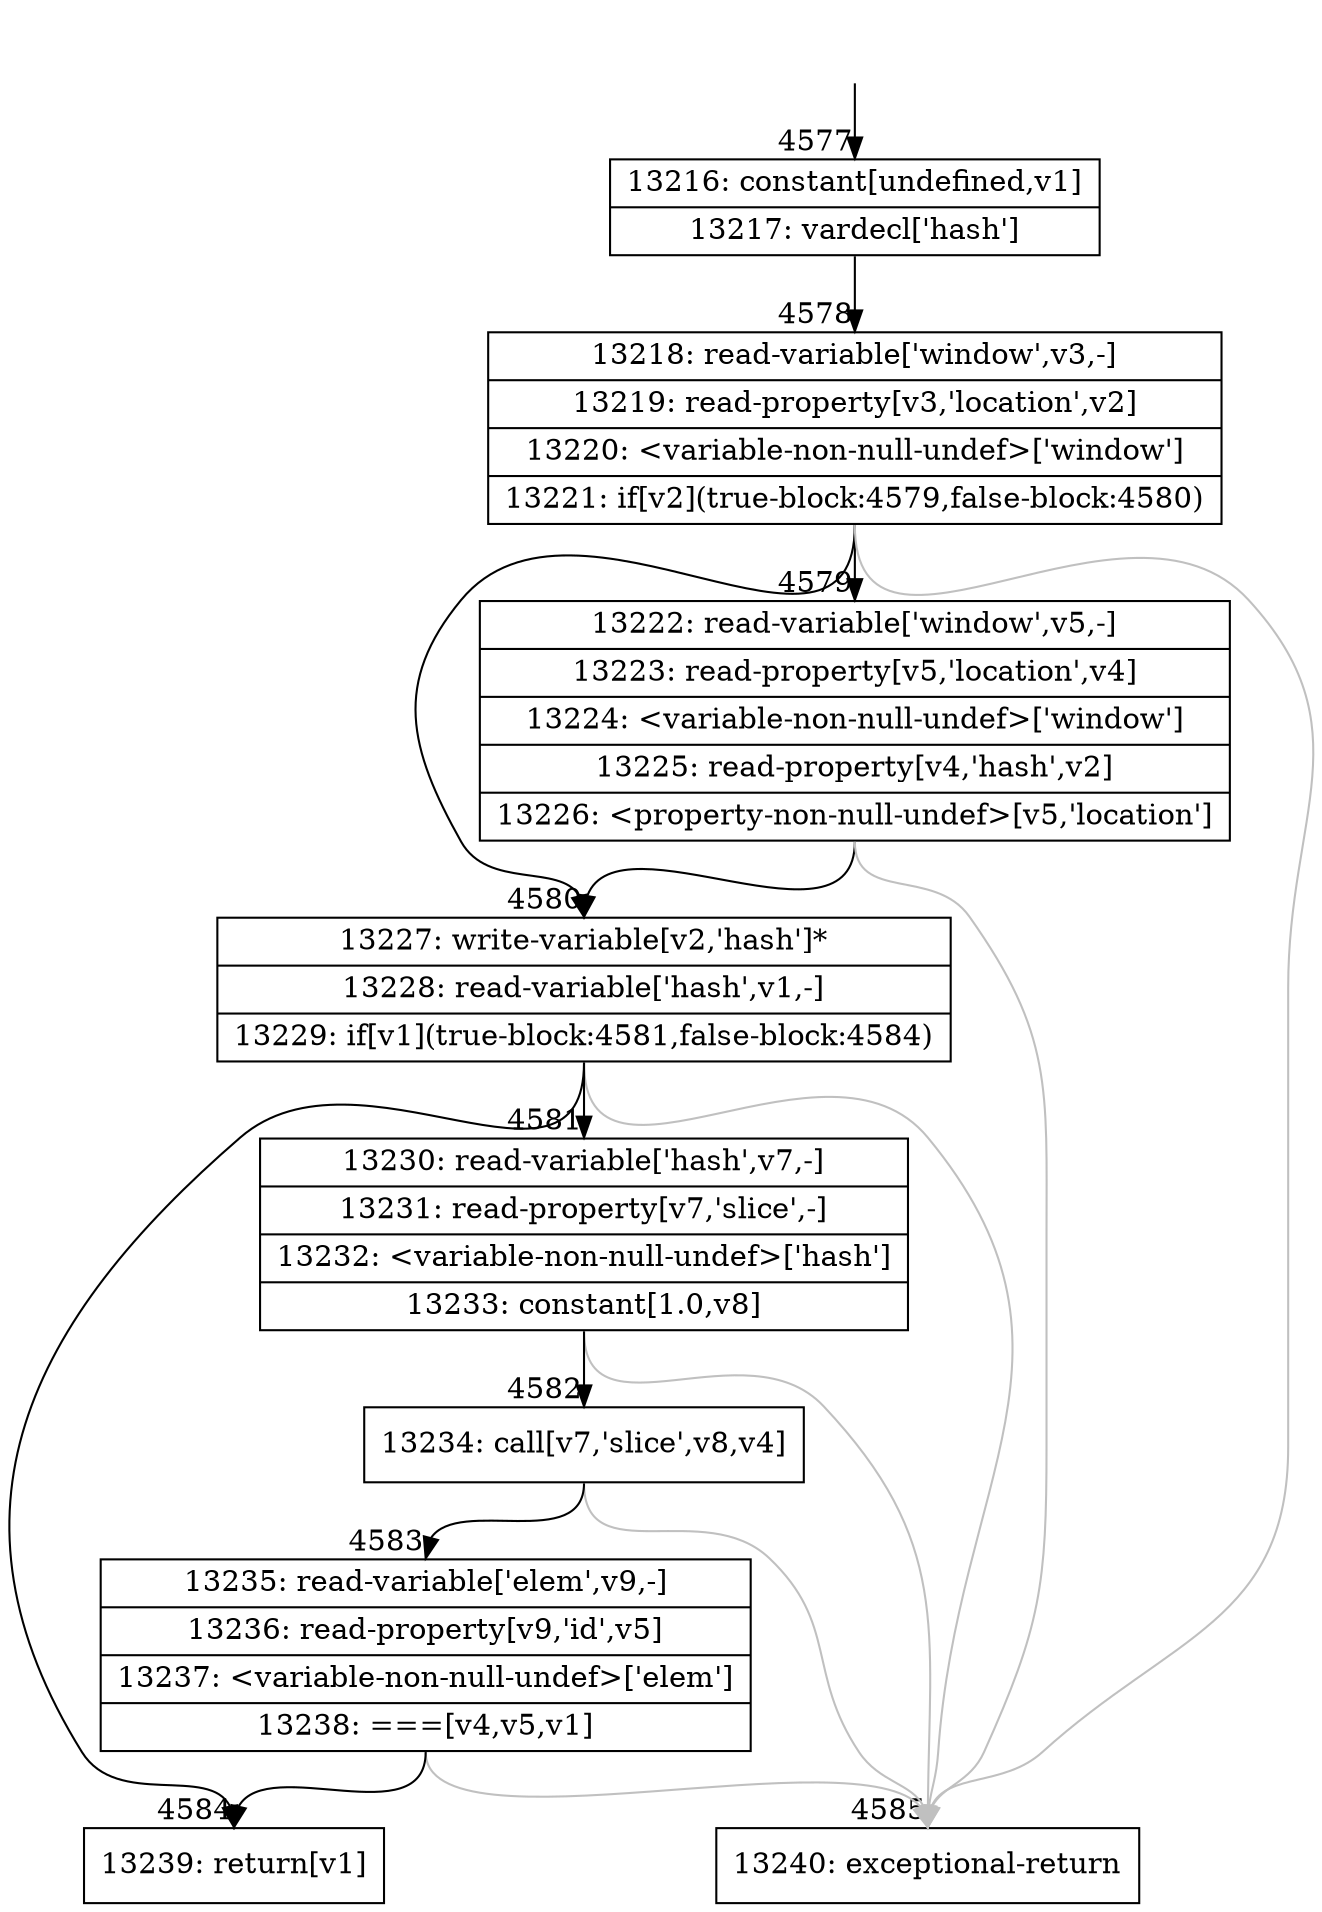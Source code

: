 digraph {
rankdir="TD"
BB_entry298[shape=none,label=""];
BB_entry298 -> BB4577 [tailport=s, headport=n, headlabel="    4577"]
BB4577 [shape=record label="{13216: constant[undefined,v1]|13217: vardecl['hash']}" ] 
BB4577 -> BB4578 [tailport=s, headport=n, headlabel="      4578"]
BB4578 [shape=record label="{13218: read-variable['window',v3,-]|13219: read-property[v3,'location',v2]|13220: \<variable-non-null-undef\>['window']|13221: if[v2](true-block:4579,false-block:4580)}" ] 
BB4578 -> BB4580 [tailport=s, headport=n, headlabel="      4580"]
BB4578 -> BB4579 [tailport=s, headport=n, headlabel="      4579"]
BB4578 -> BB4585 [tailport=s, headport=n, color=gray, headlabel="      4585"]
BB4579 [shape=record label="{13222: read-variable['window',v5,-]|13223: read-property[v5,'location',v4]|13224: \<variable-non-null-undef\>['window']|13225: read-property[v4,'hash',v2]|13226: \<property-non-null-undef\>[v5,'location']}" ] 
BB4579 -> BB4580 [tailport=s, headport=n]
BB4579 -> BB4585 [tailport=s, headport=n, color=gray]
BB4580 [shape=record label="{13227: write-variable[v2,'hash']*|13228: read-variable['hash',v1,-]|13229: if[v1](true-block:4581,false-block:4584)}" ] 
BB4580 -> BB4584 [tailport=s, headport=n, headlabel="      4584"]
BB4580 -> BB4581 [tailport=s, headport=n, headlabel="      4581"]
BB4580 -> BB4585 [tailport=s, headport=n, color=gray]
BB4581 [shape=record label="{13230: read-variable['hash',v7,-]|13231: read-property[v7,'slice',-]|13232: \<variable-non-null-undef\>['hash']|13233: constant[1.0,v8]}" ] 
BB4581 -> BB4582 [tailport=s, headport=n, headlabel="      4582"]
BB4581 -> BB4585 [tailport=s, headport=n, color=gray]
BB4582 [shape=record label="{13234: call[v7,'slice',v8,v4]}" ] 
BB4582 -> BB4583 [tailport=s, headport=n, headlabel="      4583"]
BB4582 -> BB4585 [tailport=s, headport=n, color=gray]
BB4583 [shape=record label="{13235: read-variable['elem',v9,-]|13236: read-property[v9,'id',v5]|13237: \<variable-non-null-undef\>['elem']|13238: ===[v4,v5,v1]}" ] 
BB4583 -> BB4584 [tailport=s, headport=n]
BB4583 -> BB4585 [tailport=s, headport=n, color=gray]
BB4584 [shape=record label="{13239: return[v1]}" ] 
BB4585 [shape=record label="{13240: exceptional-return}" ] 
}
